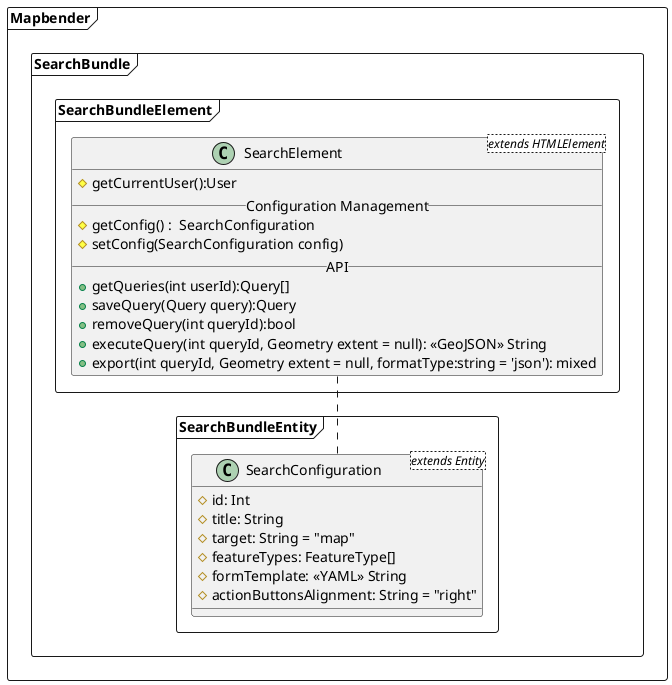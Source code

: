 @startuml
package Mapbender <<Frame>> {
  package SearchBundle <<Frame>> {
   package SearchBundleEntity <<Frame>> {

      class SearchConfiguration <extends Entity> {
        # id: Int
        # title: String
        # target: String = "map"
        # featureTypes: FeatureType[]
        # formTemplate: <<YAML>> String
        # actionButtonsAlignment: String = "right"
      }
    }

    package SearchBundleElement <<Frame>> {
      class SearchElement <extends HTMLElement>{
         # getCurrentUser():User
         __ Configuration Management __
         # getConfig() :  SearchConfiguration
         # setConfig(SearchConfiguration config)
         __ API __
         + getQueries(int userId):Query[]
         + saveQuery(Query query):Query
         + removeQuery(int queryId):bool
         + executeQuery(int queryId, Geometry extent = null): <<GeoJSON>> String
         + export(int queryId, Geometry extent = null, formatType:string = 'json'): mixed
      }
    }
  }
  SearchElement .. SearchConfiguration
}

@enduml